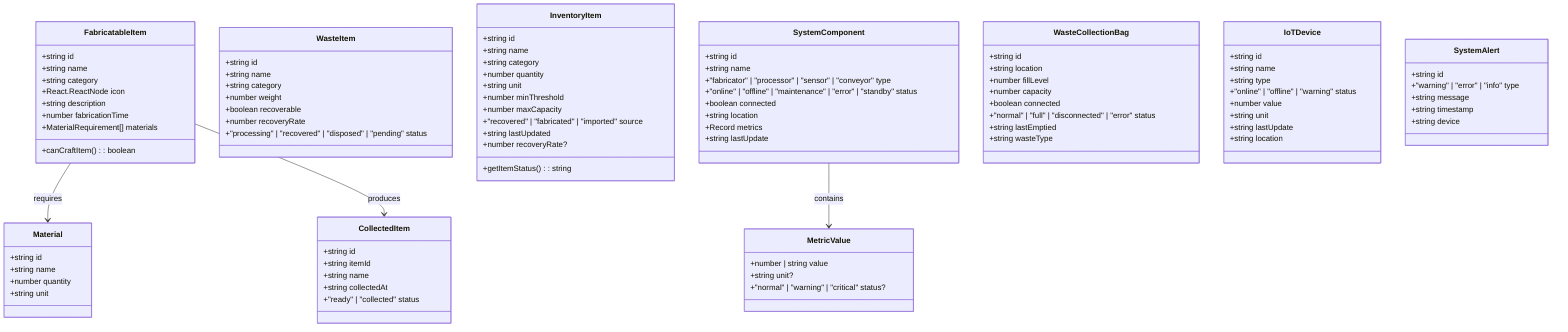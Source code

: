 classDiagram
    class FabricatableItem {
        +string id
        +string name
        +string category
        +React.ReactNode icon
        +string description
        +number fabricationTime
        +MaterialRequirement[] materials
        +canCraftItem(): boolean
    }

    class Material {
        +string id
        +string name
        +number quantity
        +string unit
    }

    class CollectedItem {
        +string id
        +string itemId
        +string name
        +string collectedAt
        +"ready" | "collected" status
    }

    class WasteItem {
        +string id
        +string name
        +string category
        +number weight
        +boolean recoverable
        +number recoveryRate
        +"processing" | "recovered" | "disposed" | "pending" status
    }

    class InventoryItem {
        +string id
        +string name
        +string category
        +number quantity
        +string unit
        +number minThreshold
        +number maxCapacity
        +"recovered" | "fabricated" | "imported" source
        +string lastUpdated
        +number recoveryRate?
        +getItemStatus(): string
    }

    class SystemComponent {
        +string id
        +string name
        +"fabricator" | "processor" | "sensor" | "conveyor" type
        +"online" | "offline" | "maintenance" | "error" | "standby" status
        +boolean connected
        +string location
        +Record<string, MetricValue> metrics
        +string lastUpdate
    }

    class MetricValue {
        +number | string value
        +string unit?
        +"normal" | "warning" | "critical" status?
    }

    class WasteCollectionBag {
        +string id
        +string location
        +number fillLevel
        +number capacity
        +boolean connected
        +"normal" | "full" | "disconnected" | "error" status
        +string lastEmptied
        +string wasteType
    }

    class IoTDevice {
        +string id
        +string name
        +string type
        +"online" | "offline" | "warning" status
        +number value
        +string unit
        +string lastUpdate
        +string location
    }

    class SystemAlert {
        +string id
        +"warning" | "error" | "info" type
        +string message
        +string timestamp
        +string device
    }

    FabricatableItem --> Material : requires
    FabricatableItem --> CollectedItem : produces

    SystemComponent --> MetricValue : contains
